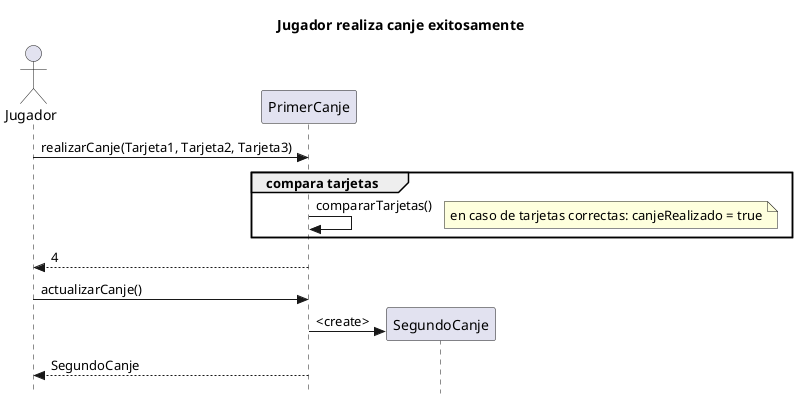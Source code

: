 @startuml SecuenciaObjetivos
title Jugador realiza canje exitosamente
skinparam style strictuml
actor Jugador
participant PrimerCanje

Jugador -> PrimerCanje: realizarCanje(Tarjeta1, Tarjeta2, Tarjeta3)
group compara tarjetas
PrimerCanje -> PrimerCanje: compararTarjetas()
note right
en caso de tarjetas correctas: canjeRealizado = true
end note
end

Jugador <-- PrimerCanje: 4


Jugador -> PrimerCanje: actualizarCanje()
create SegundoCanje
PrimerCanje -> SegundoCanje: <create>
Jugador <-- PrimerCanje: SegundoCanje

@enduml